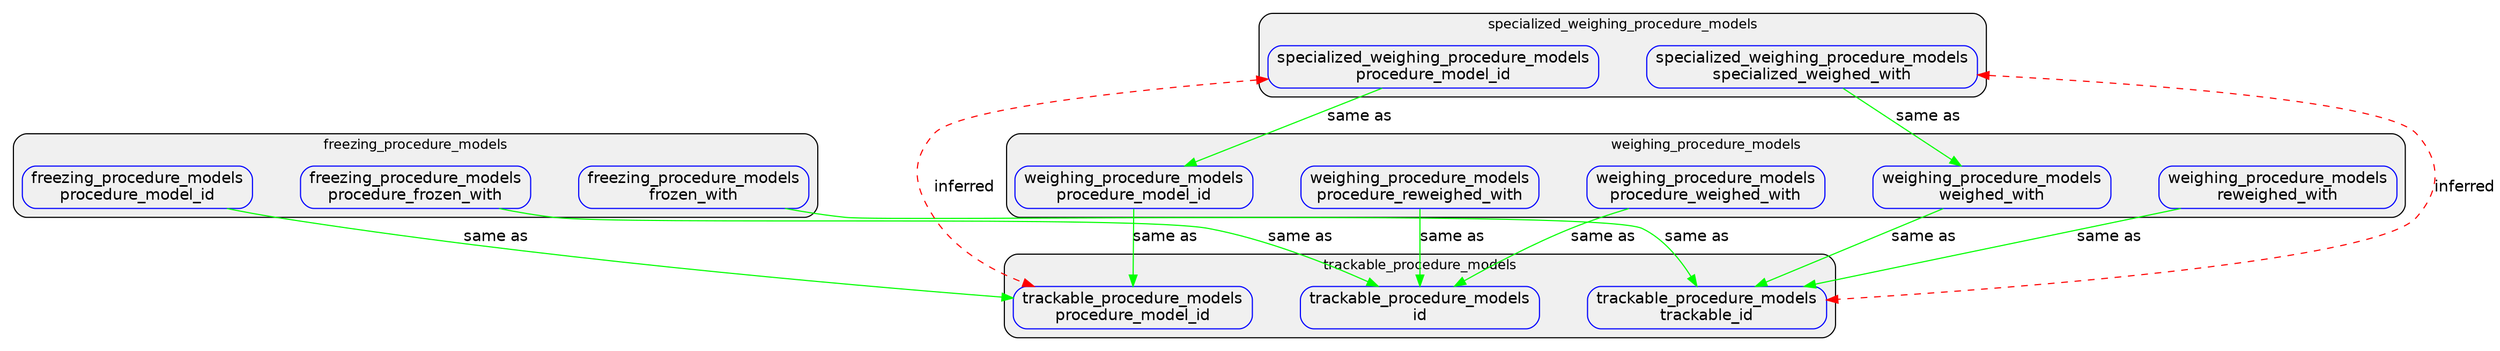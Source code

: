 digraph ColumnSameAsNetwork {
graph [
            fontname="Helvetica",
            fontsize=12,
            bgcolor=white,
            splines=true,
            nodesep=0.6,
            concentrate=true,
            compound=true,
        ];
node [shape=box, style=rounded, fontname="Helvetica"];
edge [fontname="Helvetica"];
subgraph cluster_freezing_procedure_models {
  C0 [color="blue", fillcolor="#ffffff", label="freezing_procedure_models\nfrozen_with"];
  C1 [color="blue", fillcolor="#ffffff", label="freezing_procedure_models\nprocedure_frozen_with"];
  C2 [color="blue", fillcolor="#ffffff", label="freezing_procedure_models\nprocedure_model_id"];
  label="freezing_procedure_models";
  style="filled, rounded";
  fillcolor="#f0f0f0";
}
subgraph cluster_trackable_procedure_models {
  C6 [color="blue", fillcolor="#ffffff", label="trackable_procedure_models\nid"];
  C7 [color="blue", fillcolor="#ffffff", label="trackable_procedure_models\nprocedure_model_id"];
  C8 [color="blue", fillcolor="#ffffff", label="trackable_procedure_models\ntrackable_id"];
  label="trackable_procedure_models";
  style="filled, rounded";
  fillcolor="#f0f0f0";
}
subgraph cluster_specialized_weighing_procedure_models {
  C4 [color="blue", fillcolor="#ffffff", label="specialized_weighing_procedure_models\nprocedure_model_id"];
  C5 [color="blue", fillcolor="#ffffff", label="specialized_weighing_procedure_models\nspecialized_weighed_with"];
  label="specialized_weighing_procedure_models";
  style="filled, rounded";
  fillcolor="#f0f0f0";
}
subgraph cluster_weighing_procedure_models {
  C11 [color="blue", fillcolor="#ffffff", label="weighing_procedure_models\nprocedure_model_id"];
  C12 [color="blue", fillcolor="#ffffff", label="weighing_procedure_models\nprocedure_reweighed_with"];
  C13 [color="blue", fillcolor="#ffffff", label="weighing_procedure_models\nprocedure_weighed_with"];
  C14 [color="blue", fillcolor="#ffffff", label="weighing_procedure_models\nreweighed_with"];
  C15 [color="blue", fillcolor="#ffffff", label="weighing_procedure_models\nweighed_with"];
  label="weighing_procedure_models";
  style="filled, rounded";
  fillcolor="#f0f0f0";
}
  C0 -> C8 [color="green", label="same as"];
  C1 -> C6 [color="green", label="same as"];
  C2 -> C7 [color="green", label="same as"];
  C4 -> C11 [color="green", label="same as"];
  C5 -> C15 [color="green", label="same as"];
  C11 -> C7 [color="green", label="same as"];
  C12 -> C6 [color="green", label="same as"];
  C13 -> C6 [color="green", label="same as"];
  C14 -> C8 [color="green", label="same as"];
  C15 -> C8 [color="green", label="same as"];
  C4 -> C7 [dir="both", color="red", label="inferred", style=dashed];
  C5 -> C8 [dir="both", color="red", label="inferred", style=dashed];
}
